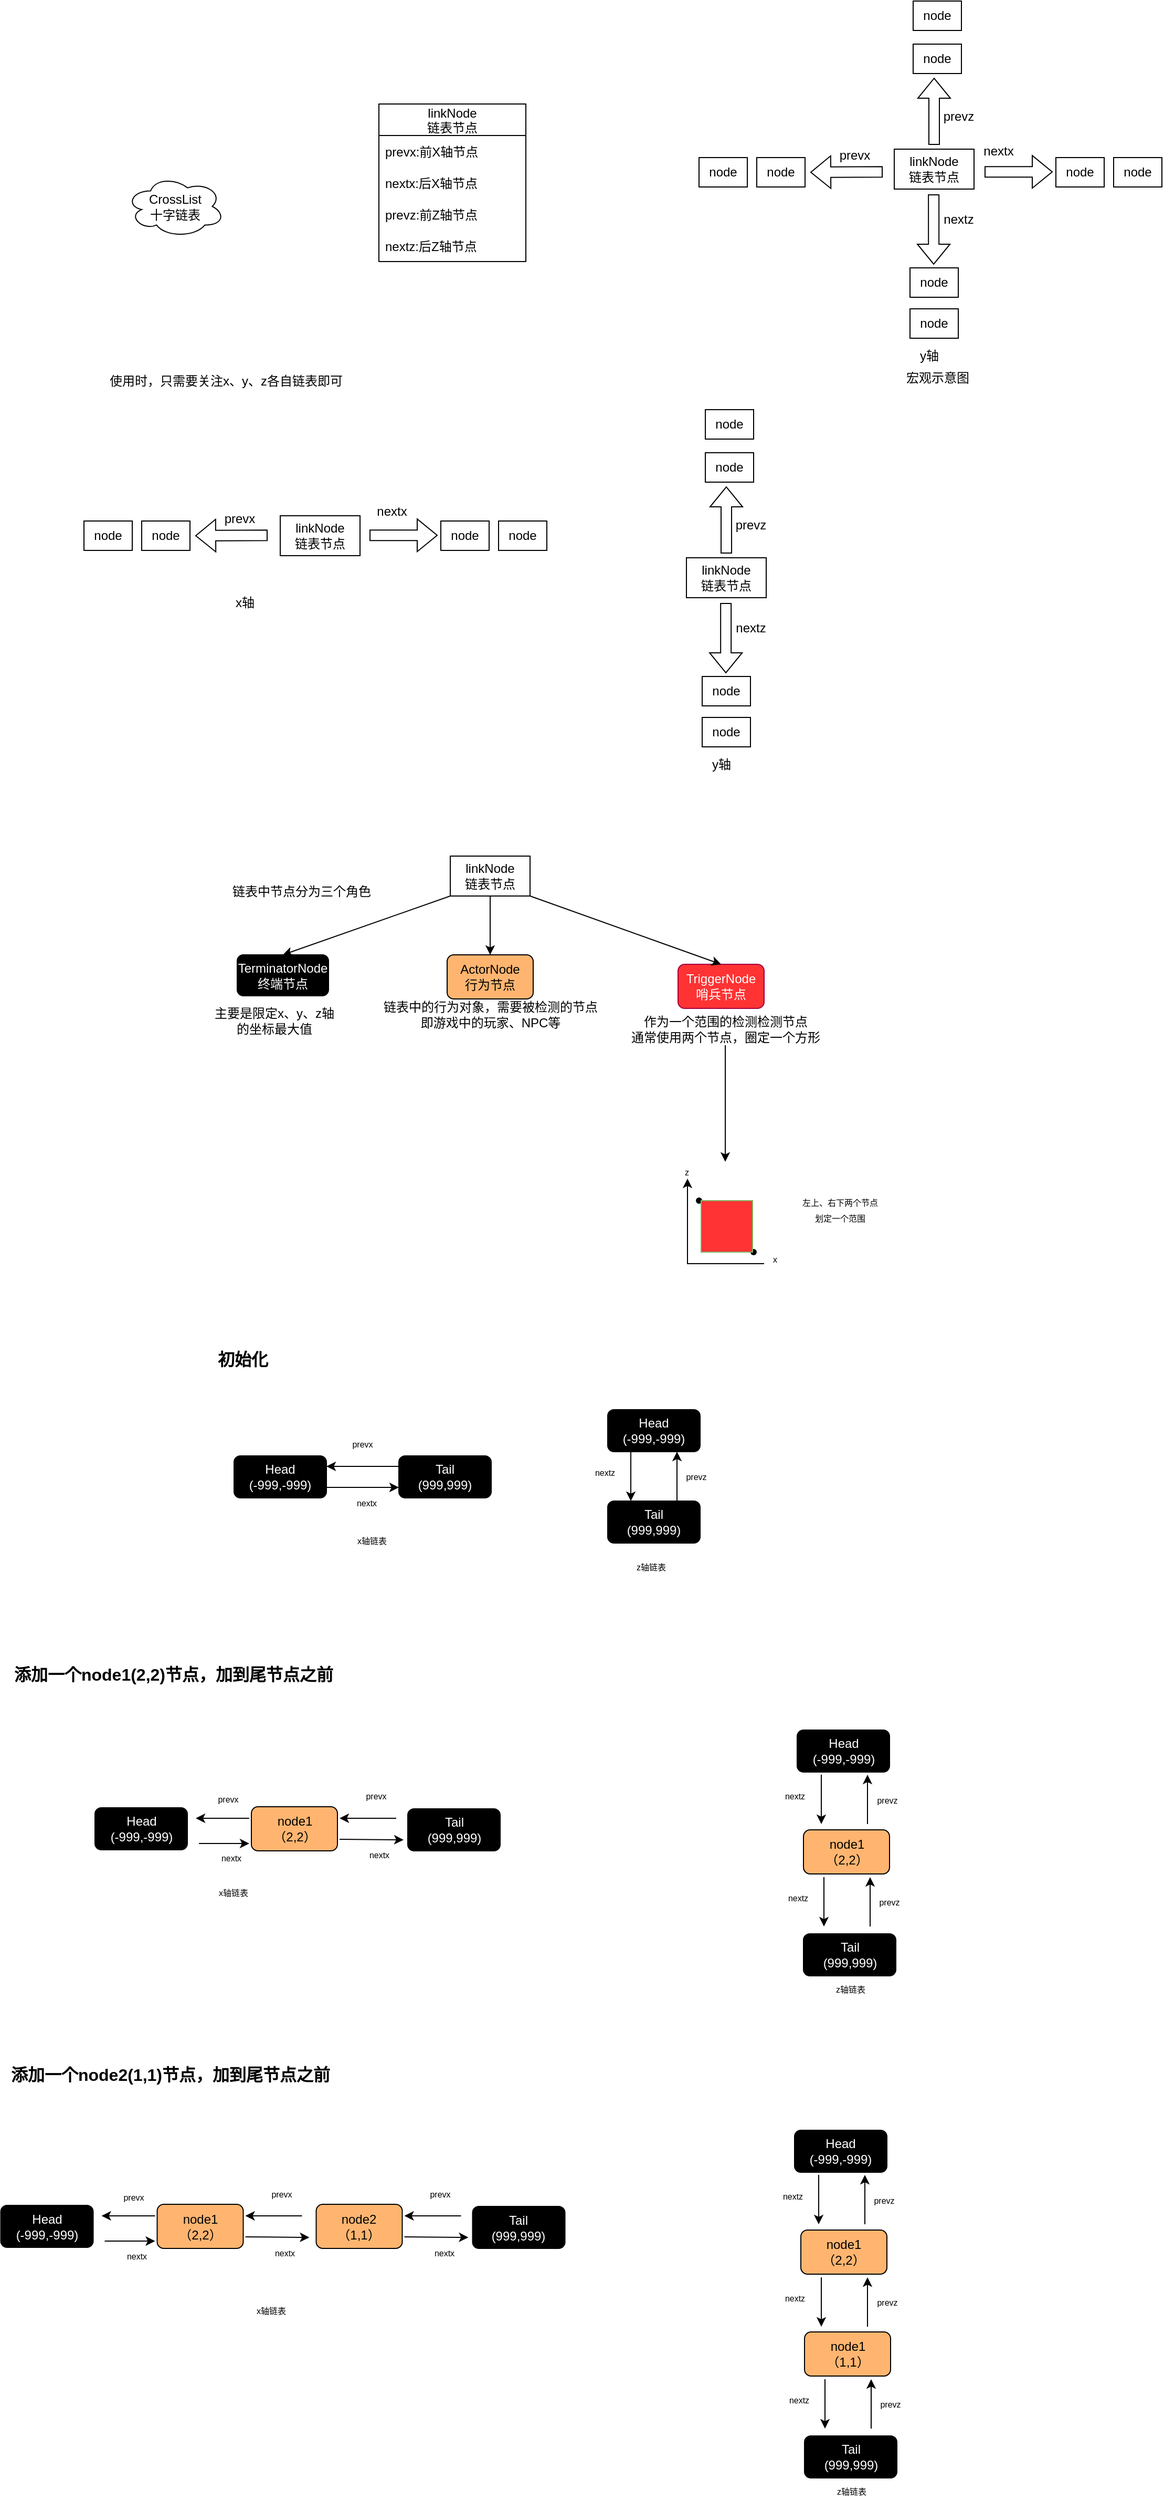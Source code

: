 <mxfile version="15.5.9" type="github">
  <diagram id="7__NHR40UmP4EpxoBmli" name="Page-1">
    <mxGraphModel dx="1950" dy="1244" grid="0" gridSize="10" guides="1" tooltips="1" connect="1" arrows="1" fold="1" page="0" pageScale="1" pageWidth="827" pageHeight="1169" math="0" shadow="0">
      <root>
        <mxCell id="0" />
        <mxCell id="1" parent="0" />
        <mxCell id="J2Jdq49523zMRXXccdFL-5" value="&lt;span&gt;CrossList&lt;/span&gt;&lt;br&gt;&lt;span&gt;十字链表&lt;/span&gt;" style="ellipse;shape=cloud;whiteSpace=wrap;html=1;" vertex="1" parent="1">
          <mxGeometry x="-86" y="-48" width="94" height="59" as="geometry" />
        </mxCell>
        <mxCell id="J2Jdq49523zMRXXccdFL-6" value="&lt;font color=&quot;#ffffff&quot;&gt;TerminatorNode&lt;br&gt;终端节点&lt;/font&gt;" style="rounded=1;whiteSpace=wrap;html=1;strokeColor=#000000;fillColor=#000000;" vertex="1" parent="1">
          <mxGeometry x="20" y="694" width="87" height="39" as="geometry" />
        </mxCell>
        <mxCell id="J2Jdq49523zMRXXccdFL-7" value="&lt;span&gt;linkNode&lt;/span&gt;&lt;br&gt;&lt;span&gt;链表节点&lt;/span&gt;" style="rounded=0;whiteSpace=wrap;html=1;" vertex="1" parent="1">
          <mxGeometry x="223" y="600" width="76" height="38" as="geometry" />
        </mxCell>
        <mxCell id="J2Jdq49523zMRXXccdFL-8" value="" style="endArrow=classic;html=1;rounded=0;exitX=0;exitY=1;exitDx=0;exitDy=0;entryX=0.5;entryY=0;entryDx=0;entryDy=0;" edge="1" parent="1" source="J2Jdq49523zMRXXccdFL-7" target="J2Jdq49523zMRXXccdFL-6">
          <mxGeometry width="50" height="50" relative="1" as="geometry">
            <mxPoint x="325" y="825" as="sourcePoint" />
            <mxPoint x="375" y="775" as="targetPoint" />
          </mxGeometry>
        </mxCell>
        <mxCell id="J2Jdq49523zMRXXccdFL-10" value="ActorNode&lt;br&gt;行为节点" style="rounded=1;whiteSpace=wrap;html=1;fillColor=#FFB570;" vertex="1" parent="1">
          <mxGeometry x="220" y="694" width="82" height="42" as="geometry" />
        </mxCell>
        <mxCell id="J2Jdq49523zMRXXccdFL-11" value="" style="endArrow=classic;html=1;rounded=0;exitX=0.5;exitY=1;exitDx=0;exitDy=0;entryX=0.5;entryY=0;entryDx=0;entryDy=0;" edge="1" parent="1" target="J2Jdq49523zMRXXccdFL-10" source="J2Jdq49523zMRXXccdFL-7">
          <mxGeometry width="50" height="50" relative="1" as="geometry">
            <mxPoint x="259" y="638" as="sourcePoint" />
            <mxPoint x="489" y="775" as="targetPoint" />
          </mxGeometry>
        </mxCell>
        <mxCell id="J2Jdq49523zMRXXccdFL-12" value="TriggerNode&lt;br&gt;哨兵节点" style="rounded=1;whiteSpace=wrap;html=1;fillColor=#FF3333;fontColor=#ffffff;strokeColor=#A50040;" vertex="1" parent="1">
          <mxGeometry x="440" y="703" width="82" height="42" as="geometry" />
        </mxCell>
        <mxCell id="J2Jdq49523zMRXXccdFL-13" value="" style="endArrow=classic;html=1;rounded=0;exitX=1;exitY=1;exitDx=0;exitDy=0;entryX=0.5;entryY=0;entryDx=0;entryDy=0;" edge="1" parent="1" target="J2Jdq49523zMRXXccdFL-12" source="J2Jdq49523zMRXXccdFL-7">
          <mxGeometry width="50" height="50" relative="1" as="geometry">
            <mxPoint x="463" y="638" as="sourcePoint" />
            <mxPoint x="615" y="775" as="targetPoint" />
          </mxGeometry>
        </mxCell>
        <mxCell id="J2Jdq49523zMRXXccdFL-14" value="&lt;span&gt;linkNode&lt;/span&gt;&lt;br&gt;&lt;span&gt;链表节点&lt;/span&gt;" style="rounded=0;whiteSpace=wrap;html=1;" vertex="1" parent="1">
          <mxGeometry x="448" y="316" width="76" height="38" as="geometry" />
        </mxCell>
        <mxCell id="J2Jdq49523zMRXXccdFL-19" value="linkNode&#xa;链表节点" style="swimlane;fontStyle=0;childLayout=stackLayout;horizontal=1;startSize=30;horizontalStack=0;resizeParent=1;resizeParentMax=0;resizeLast=0;collapsible=1;marginBottom=0;" vertex="1" parent="1">
          <mxGeometry x="155" y="-116" width="140" height="150" as="geometry" />
        </mxCell>
        <mxCell id="J2Jdq49523zMRXXccdFL-20" value="prevx:前X轴节点" style="text;strokeColor=none;fillColor=none;align=left;verticalAlign=middle;spacingLeft=4;spacingRight=4;overflow=hidden;points=[[0,0.5],[1,0.5]];portConstraint=eastwest;rotatable=0;" vertex="1" parent="J2Jdq49523zMRXXccdFL-19">
          <mxGeometry y="30" width="140" height="30" as="geometry" />
        </mxCell>
        <mxCell id="J2Jdq49523zMRXXccdFL-21" value="nextx:后X轴节点" style="text;strokeColor=none;fillColor=none;align=left;verticalAlign=middle;spacingLeft=4;spacingRight=4;overflow=hidden;points=[[0,0.5],[1,0.5]];portConstraint=eastwest;rotatable=0;" vertex="1" parent="J2Jdq49523zMRXXccdFL-19">
          <mxGeometry y="60" width="140" height="30" as="geometry" />
        </mxCell>
        <mxCell id="J2Jdq49523zMRXXccdFL-34" value="prevz:前Z轴节点" style="text;strokeColor=none;fillColor=none;align=left;verticalAlign=middle;spacingLeft=4;spacingRight=4;overflow=hidden;points=[[0,0.5],[1,0.5]];portConstraint=eastwest;rotatable=0;" vertex="1" parent="J2Jdq49523zMRXXccdFL-19">
          <mxGeometry y="90" width="140" height="30" as="geometry" />
        </mxCell>
        <mxCell id="J2Jdq49523zMRXXccdFL-33" value="nextz:后Z轴节点" style="text;strokeColor=none;fillColor=none;align=left;verticalAlign=middle;spacingLeft=4;spacingRight=4;overflow=hidden;points=[[0,0.5],[1,0.5]];portConstraint=eastwest;rotatable=0;" vertex="1" parent="J2Jdq49523zMRXXccdFL-19">
          <mxGeometry y="120" width="140" height="30" as="geometry" />
        </mxCell>
        <mxCell id="J2Jdq49523zMRXXccdFL-36" value="" style="shape=flexArrow;endArrow=classic;html=1;rounded=0;" edge="1" parent="1">
          <mxGeometry width="50" height="50" relative="1" as="geometry">
            <mxPoint x="486" y="312" as="sourcePoint" />
            <mxPoint x="486" y="248" as="targetPoint" />
          </mxGeometry>
        </mxCell>
        <mxCell id="J2Jdq49523zMRXXccdFL-37" value="" style="shape=flexArrow;endArrow=classic;html=1;rounded=0;" edge="1" parent="1">
          <mxGeometry width="50" height="50" relative="1" as="geometry">
            <mxPoint x="485.58" y="359" as="sourcePoint" />
            <mxPoint x="485.58" y="426" as="targetPoint" />
          </mxGeometry>
        </mxCell>
        <mxCell id="J2Jdq49523zMRXXccdFL-38" value="" style="shape=flexArrow;endArrow=classic;html=1;rounded=0;" edge="1" parent="1">
          <mxGeometry width="50" height="50" relative="1" as="geometry">
            <mxPoint x="732" y="-51.42" as="sourcePoint" />
            <mxPoint x="797" y="-51.42" as="targetPoint" />
          </mxGeometry>
        </mxCell>
        <mxCell id="J2Jdq49523zMRXXccdFL-39" value="" style="shape=flexArrow;endArrow=classic;html=1;rounded=0;" edge="1" parent="1">
          <mxGeometry width="50" height="50" relative="1" as="geometry">
            <mxPoint x="635" y="-51.42" as="sourcePoint" />
            <mxPoint x="566" y="-51" as="targetPoint" />
          </mxGeometry>
        </mxCell>
        <mxCell id="J2Jdq49523zMRXXccdFL-40" value="prevx" style="text;html=1;align=center;verticalAlign=middle;resizable=0;points=[];autosize=1;strokeColor=none;fillColor=none;" vertex="1" parent="1">
          <mxGeometry x="588" y="-76" width="40" height="18" as="geometry" />
        </mxCell>
        <mxCell id="J2Jdq49523zMRXXccdFL-41" value="nextx" style="text;html=1;align=center;verticalAlign=middle;resizable=0;points=[];autosize=1;strokeColor=none;fillColor=none;" vertex="1" parent="1">
          <mxGeometry x="725" y="-80" width="39" height="18" as="geometry" />
        </mxCell>
        <mxCell id="J2Jdq49523zMRXXccdFL-42" value="prevz" style="text;html=1;align=center;verticalAlign=middle;resizable=0;points=[];autosize=1;strokeColor=none;fillColor=none;" vertex="1" parent="1">
          <mxGeometry x="489" y="276" width="40" height="18" as="geometry" />
        </mxCell>
        <mxCell id="J2Jdq49523zMRXXccdFL-43" value="nextz" style="text;html=1;align=center;verticalAlign=middle;resizable=0;points=[];autosize=1;strokeColor=none;fillColor=none;" vertex="1" parent="1">
          <mxGeometry x="489" y="374" width="39" height="18" as="geometry" />
        </mxCell>
        <mxCell id="J2Jdq49523zMRXXccdFL-44" value="node" style="rounded=0;whiteSpace=wrap;html=1;" vertex="1" parent="1">
          <mxGeometry x="855" y="-65" width="46" height="28" as="geometry" />
        </mxCell>
        <mxCell id="J2Jdq49523zMRXXccdFL-45" value="node" style="rounded=0;whiteSpace=wrap;html=1;" vertex="1" parent="1">
          <mxGeometry x="800" y="-65" width="46" height="28" as="geometry" />
        </mxCell>
        <mxCell id="J2Jdq49523zMRXXccdFL-46" value="node" style="rounded=0;whiteSpace=wrap;html=1;" vertex="1" parent="1">
          <mxGeometry x="515" y="-65" width="46" height="28" as="geometry" />
        </mxCell>
        <mxCell id="J2Jdq49523zMRXXccdFL-47" value="node" style="rounded=0;whiteSpace=wrap;html=1;" vertex="1" parent="1">
          <mxGeometry x="466" y="175" width="46" height="28" as="geometry" />
        </mxCell>
        <mxCell id="J2Jdq49523zMRXXccdFL-48" value="node" style="rounded=0;whiteSpace=wrap;html=1;" vertex="1" parent="1">
          <mxGeometry x="466" y="216" width="46" height="28" as="geometry" />
        </mxCell>
        <mxCell id="J2Jdq49523zMRXXccdFL-49" value="node" style="rounded=0;whiteSpace=wrap;html=1;" vertex="1" parent="1">
          <mxGeometry x="460" y="-65" width="46" height="28" as="geometry" />
        </mxCell>
        <mxCell id="J2Jdq49523zMRXXccdFL-50" value="node" style="rounded=0;whiteSpace=wrap;html=1;" vertex="1" parent="1">
          <mxGeometry x="463" y="429" width="46" height="28" as="geometry" />
        </mxCell>
        <mxCell id="J2Jdq49523zMRXXccdFL-51" value="node" style="rounded=0;whiteSpace=wrap;html=1;" vertex="1" parent="1">
          <mxGeometry x="463" y="468" width="46" height="28" as="geometry" />
        </mxCell>
        <mxCell id="J2Jdq49523zMRXXccdFL-52" value="链表中节点分为三个角色" style="text;html=1;align=center;verticalAlign=middle;resizable=0;points=[];autosize=1;strokeColor=none;fillColor=none;" vertex="1" parent="1">
          <mxGeometry x="10" y="625" width="142" height="18" as="geometry" />
        </mxCell>
        <mxCell id="J2Jdq49523zMRXXccdFL-53" value="主要是限定x、y、z轴&lt;br&gt;的坐标最大值" style="text;html=1;align=center;verticalAlign=middle;resizable=0;points=[];autosize=1;strokeColor=none;fillColor=none;" vertex="1" parent="1">
          <mxGeometry x="-7" y="741" width="124" height="31" as="geometry" />
        </mxCell>
        <mxCell id="J2Jdq49523zMRXXccdFL-54" value="链表中的行为对象，需要被检测的节点&lt;br&gt;即游戏中的玩家、NPC等" style="text;html=1;align=center;verticalAlign=middle;resizable=0;points=[];autosize=1;strokeColor=none;fillColor=none;" vertex="1" parent="1">
          <mxGeometry x="154" y="735" width="214" height="31" as="geometry" />
        </mxCell>
        <mxCell id="J2Jdq49523zMRXXccdFL-55" value="作为一个范围的检测检测节点&lt;br&gt;通常使用两个节点，圈定一个方形" style="text;html=1;align=center;verticalAlign=middle;resizable=0;points=[];autosize=1;strokeColor=none;fillColor=none;" vertex="1" parent="1">
          <mxGeometry x="390" y="749" width="190" height="31" as="geometry" />
        </mxCell>
        <mxCell id="J2Jdq49523zMRXXccdFL-56" value="宏观示意图" style="text;html=1;align=center;verticalAlign=middle;resizable=0;points=[];autosize=1;strokeColor=none;fillColor=none;" vertex="1" parent="1">
          <mxGeometry x="652" y="136" width="70" height="18" as="geometry" />
        </mxCell>
        <mxCell id="J2Jdq49523zMRXXccdFL-57" value="&lt;span&gt;linkNode&lt;/span&gt;&lt;br&gt;&lt;span&gt;链表节点&lt;/span&gt;" style="rounded=0;whiteSpace=wrap;html=1;" vertex="1" parent="1">
          <mxGeometry x="61" y="276" width="76" height="38" as="geometry" />
        </mxCell>
        <mxCell id="J2Jdq49523zMRXXccdFL-58" value="" style="shape=flexArrow;endArrow=classic;html=1;rounded=0;" edge="1" parent="1">
          <mxGeometry width="50" height="50" relative="1" as="geometry">
            <mxPoint x="146" y="294.58" as="sourcePoint" />
            <mxPoint x="211" y="294.58" as="targetPoint" />
          </mxGeometry>
        </mxCell>
        <mxCell id="J2Jdq49523zMRXXccdFL-59" value="" style="shape=flexArrow;endArrow=classic;html=1;rounded=0;" edge="1" parent="1">
          <mxGeometry width="50" height="50" relative="1" as="geometry">
            <mxPoint x="49" y="294.58" as="sourcePoint" />
            <mxPoint x="-20" y="295" as="targetPoint" />
          </mxGeometry>
        </mxCell>
        <mxCell id="J2Jdq49523zMRXXccdFL-60" value="prevx" style="text;html=1;align=center;verticalAlign=middle;resizable=0;points=[];autosize=1;strokeColor=none;fillColor=none;" vertex="1" parent="1">
          <mxGeometry x="2" y="270" width="40" height="18" as="geometry" />
        </mxCell>
        <mxCell id="J2Jdq49523zMRXXccdFL-61" value="nextx" style="text;html=1;align=center;verticalAlign=middle;resizable=0;points=[];autosize=1;strokeColor=none;fillColor=none;" vertex="1" parent="1">
          <mxGeometry x="147" y="263" width="39" height="18" as="geometry" />
        </mxCell>
        <mxCell id="J2Jdq49523zMRXXccdFL-62" value="node" style="rounded=0;whiteSpace=wrap;html=1;" vertex="1" parent="1">
          <mxGeometry x="269" y="281" width="46" height="28" as="geometry" />
        </mxCell>
        <mxCell id="J2Jdq49523zMRXXccdFL-63" value="node" style="rounded=0;whiteSpace=wrap;html=1;" vertex="1" parent="1">
          <mxGeometry x="214" y="281" width="46" height="28" as="geometry" />
        </mxCell>
        <mxCell id="J2Jdq49523zMRXXccdFL-64" value="node" style="rounded=0;whiteSpace=wrap;html=1;" vertex="1" parent="1">
          <mxGeometry x="-71" y="281" width="46" height="28" as="geometry" />
        </mxCell>
        <mxCell id="J2Jdq49523zMRXXccdFL-65" value="node" style="rounded=0;whiteSpace=wrap;html=1;" vertex="1" parent="1">
          <mxGeometry x="-126" y="281" width="46" height="28" as="geometry" />
        </mxCell>
        <mxCell id="J2Jdq49523zMRXXccdFL-66" value="使用时，只需要关注x、y、z各自链表即可" style="text;html=1;align=center;verticalAlign=middle;resizable=0;points=[];autosize=1;strokeColor=none;fillColor=none;" vertex="1" parent="1">
          <mxGeometry x="-107" y="139" width="232" height="18" as="geometry" />
        </mxCell>
        <mxCell id="J2Jdq49523zMRXXccdFL-67" value="x轴" style="text;html=1;align=center;verticalAlign=middle;resizable=0;points=[];autosize=1;strokeColor=none;fillColor=none;" vertex="1" parent="1">
          <mxGeometry x="13" y="350" width="28" height="18" as="geometry" />
        </mxCell>
        <mxCell id="J2Jdq49523zMRXXccdFL-68" value="y轴" style="text;html=1;align=center;verticalAlign=middle;resizable=0;points=[];autosize=1;strokeColor=none;fillColor=none;" vertex="1" parent="1">
          <mxGeometry x="467" y="504" width="28" height="18" as="geometry" />
        </mxCell>
        <mxCell id="J2Jdq49523zMRXXccdFL-69" value="" style="shape=waypoint;sketch=0;size=6;pointerEvents=1;points=[];fillColor=none;resizable=0;rotatable=0;perimeter=centerPerimeter;snapToPoint=1;" vertex="1" parent="1">
          <mxGeometry x="492" y="957" width="40" height="40" as="geometry" />
        </mxCell>
        <mxCell id="J2Jdq49523zMRXXccdFL-70" value="" style="shape=waypoint;sketch=0;size=6;pointerEvents=1;points=[];fillColor=none;resizable=0;rotatable=0;perimeter=centerPerimeter;snapToPoint=1;" vertex="1" parent="1">
          <mxGeometry x="440" y="908" width="40" height="40" as="geometry" />
        </mxCell>
        <mxCell id="J2Jdq49523zMRXXccdFL-71" value="" style="whiteSpace=wrap;html=1;aspect=fixed;fillColor=#FF3333;strokeColor=#82b366;" vertex="1" parent="1">
          <mxGeometry x="462" y="928" width="49" height="49" as="geometry" />
        </mxCell>
        <mxCell id="J2Jdq49523zMRXXccdFL-72" value="" style="endArrow=classic;html=1;rounded=0;" edge="1" parent="1" source="J2Jdq49523zMRXXccdFL-55">
          <mxGeometry width="50" height="50" relative="1" as="geometry">
            <mxPoint x="436" y="776" as="sourcePoint" />
            <mxPoint x="485" y="891" as="targetPoint" />
          </mxGeometry>
        </mxCell>
        <mxCell id="J2Jdq49523zMRXXccdFL-73" value="&lt;font style=&quot;font-size: 8px&quot;&gt;左上、右下两个节点&lt;br style=&quot;font-size: 8px&quot;&gt;划定一个范围&lt;/font&gt;" style="text;html=1;align=center;verticalAlign=middle;resizable=0;points=[];autosize=1;strokeColor=none;fillColor=none;" vertex="1" parent="1">
          <mxGeometry x="535" y="920" width="118" height="31" as="geometry" />
        </mxCell>
        <mxCell id="J2Jdq49523zMRXXccdFL-74" value="" style="edgeStyle=segmentEdgeStyle;endArrow=classic;html=1;rounded=0;fontSize=8;" edge="1" parent="1">
          <mxGeometry width="50" height="50" relative="1" as="geometry">
            <mxPoint x="522" y="988" as="sourcePoint" />
            <mxPoint x="449" y="907" as="targetPoint" />
          </mxGeometry>
        </mxCell>
        <mxCell id="J2Jdq49523zMRXXccdFL-75" value="x" style="text;html=1;align=center;verticalAlign=middle;resizable=0;points=[];autosize=1;strokeColor=none;fillColor=none;fontSize=8;" vertex="1" parent="1">
          <mxGeometry x="524" y="977" width="16" height="14" as="geometry" />
        </mxCell>
        <mxCell id="J2Jdq49523zMRXXccdFL-76" value="z" style="text;html=1;align=center;verticalAlign=middle;resizable=0;points=[];autosize=1;strokeColor=none;fillColor=none;fontSize=8;" vertex="1" parent="1">
          <mxGeometry x="440" y="894" width="16" height="14" as="geometry" />
        </mxCell>
        <mxCell id="J2Jdq49523zMRXXccdFL-78" value="&lt;font style=&quot;font-size: 16px&quot;&gt;&lt;b&gt;初始化&lt;/b&gt;&lt;/font&gt;" style="text;html=1;align=center;verticalAlign=middle;resizable=0;points=[];autosize=1;strokeColor=none;fillColor=none;fontSize=8;" vertex="1" parent="1">
          <mxGeometry x="-4" y="1071" width="58" height="15" as="geometry" />
        </mxCell>
        <mxCell id="J2Jdq49523zMRXXccdFL-80" value="&lt;span style=&quot;color: rgb(255 , 255 , 255)&quot;&gt;Head&lt;/span&gt;&lt;br style=&quot;color: rgb(255 , 255 , 255)&quot;&gt;&lt;span style=&quot;color: rgb(255 , 255 , 255)&quot;&gt;(-999,-999)&lt;/span&gt;" style="rounded=1;whiteSpace=wrap;html=1;strokeColor=#000000;fillColor=#000000;" vertex="1" parent="1">
          <mxGeometry x="373" y="1127" width="88" height="40" as="geometry" />
        </mxCell>
        <mxCell id="J2Jdq49523zMRXXccdFL-81" value="&lt;span style=&quot;color: rgb(255 , 255 , 255)&quot;&gt;Tail&lt;/span&gt;&lt;br style=&quot;color: rgb(255 , 255 , 255)&quot;&gt;&lt;span style=&quot;color: rgb(255 , 255 , 255)&quot;&gt;(999,999)&lt;/span&gt;" style="rounded=1;whiteSpace=wrap;html=1;strokeColor=#000000;fillColor=#000000;" vertex="1" parent="1">
          <mxGeometry x="373" y="1214" width="88" height="40" as="geometry" />
        </mxCell>
        <mxCell id="J2Jdq49523zMRXXccdFL-82" value="" style="endArrow=classic;html=1;rounded=0;fontSize=8;fontColor=#FFFFFF;exitX=0.25;exitY=1;exitDx=0;exitDy=0;entryX=0.25;entryY=0;entryDx=0;entryDy=0;" edge="1" parent="1" source="J2Jdq49523zMRXXccdFL-80" target="J2Jdq49523zMRXXccdFL-81">
          <mxGeometry width="50" height="50" relative="1" as="geometry">
            <mxPoint x="812" y="1116" as="sourcePoint" />
            <mxPoint x="862" y="1066" as="targetPoint" />
          </mxGeometry>
        </mxCell>
        <mxCell id="J2Jdq49523zMRXXccdFL-83" value="&lt;font color=&quot;#000000&quot;&gt;nextz&lt;/font&gt;" style="text;html=1;align=center;verticalAlign=middle;resizable=0;points=[];autosize=1;strokeColor=none;fillColor=none;fontSize=8;fontColor=#FFFFFF;" vertex="1" parent="1">
          <mxGeometry x="350" y="1180" width="39" height="14" as="geometry" />
        </mxCell>
        <mxCell id="J2Jdq49523zMRXXccdFL-84" value="" style="endArrow=classic;html=1;rounded=0;fontSize=8;fontColor=#000000;exitX=0.75;exitY=0;exitDx=0;exitDy=0;entryX=0.75;entryY=1;entryDx=0;entryDy=0;" edge="1" parent="1" source="J2Jdq49523zMRXXccdFL-81" target="J2Jdq49523zMRXXccdFL-80">
          <mxGeometry width="50" height="50" relative="1" as="geometry">
            <mxPoint x="812" y="1116" as="sourcePoint" />
            <mxPoint x="862" y="1066" as="targetPoint" />
          </mxGeometry>
        </mxCell>
        <mxCell id="J2Jdq49523zMRXXccdFL-85" value="prevz" style="text;html=1;align=center;verticalAlign=middle;resizable=0;points=[];autosize=1;strokeColor=none;fillColor=none;fontSize=8;fontColor=#000000;" vertex="1" parent="1">
          <mxGeometry x="437" y="1184" width="40" height="14" as="geometry" />
        </mxCell>
        <mxCell id="J2Jdq49523zMRXXccdFL-86" value="z轴链表" style="text;html=1;align=center;verticalAlign=middle;resizable=0;points=[];autosize=1;strokeColor=none;fillColor=none;fontSize=8;fontColor=#000000;" vertex="1" parent="1">
          <mxGeometry x="388" y="1270" width="52" height="14" as="geometry" />
        </mxCell>
        <mxCell id="J2Jdq49523zMRXXccdFL-87" value="&lt;font color=&quot;#ffffff&quot;&gt;Head&lt;br&gt;(-999,-999)&lt;br&gt;&lt;/font&gt;" style="rounded=1;whiteSpace=wrap;html=1;strokeColor=#000000;fillColor=#000000;" vertex="1" parent="1">
          <mxGeometry x="17" y="1171" width="88" height="40" as="geometry" />
        </mxCell>
        <mxCell id="J2Jdq49523zMRXXccdFL-88" value="&lt;font color=&quot;#ffffff&quot;&gt;Tail&lt;br&gt;(999,999)&lt;br&gt;&lt;/font&gt;" style="rounded=1;whiteSpace=wrap;html=1;strokeColor=#000000;fillColor=#000000;" vertex="1" parent="1">
          <mxGeometry x="174" y="1171" width="88" height="40" as="geometry" />
        </mxCell>
        <mxCell id="J2Jdq49523zMRXXccdFL-90" value="&lt;font color=&quot;#000000&quot;&gt;nextx&lt;/font&gt;" style="text;html=1;align=center;verticalAlign=middle;resizable=0;points=[];autosize=1;strokeColor=none;fillColor=none;fontSize=8;fontColor=#FFFFFF;" vertex="1" parent="1">
          <mxGeometry x="123" y="1209" width="39" height="14" as="geometry" />
        </mxCell>
        <mxCell id="J2Jdq49523zMRXXccdFL-92" value="prevx" style="text;html=1;align=center;verticalAlign=middle;resizable=0;points=[];autosize=1;strokeColor=none;fillColor=none;fontSize=8;fontColor=#000000;" vertex="1" parent="1">
          <mxGeometry x="119" y="1153" width="40" height="14" as="geometry" />
        </mxCell>
        <mxCell id="J2Jdq49523zMRXXccdFL-93" value="x轴链表" style="text;html=1;align=center;verticalAlign=middle;resizable=0;points=[];autosize=1;strokeColor=none;fillColor=none;fontSize=8;fontColor=#000000;" vertex="1" parent="1">
          <mxGeometry x="122" y="1245" width="52" height="14" as="geometry" />
        </mxCell>
        <mxCell id="J2Jdq49523zMRXXccdFL-95" value="" style="endArrow=classic;html=1;rounded=0;fontSize=8;fontColor=#000000;exitX=0;exitY=0.25;exitDx=0;exitDy=0;entryX=1;entryY=0.25;entryDx=0;entryDy=0;" edge="1" parent="1" source="J2Jdq49523zMRXXccdFL-88" target="J2Jdq49523zMRXXccdFL-87">
          <mxGeometry width="50" height="50" relative="1" as="geometry">
            <mxPoint x="292" y="1116" as="sourcePoint" />
            <mxPoint x="342" y="1066" as="targetPoint" />
          </mxGeometry>
        </mxCell>
        <mxCell id="J2Jdq49523zMRXXccdFL-96" value="" style="endArrow=classic;html=1;rounded=0;fontSize=8;fontColor=#000000;exitX=1;exitY=0.75;exitDx=0;exitDy=0;entryX=0;entryY=0.75;entryDx=0;entryDy=0;" edge="1" parent="1" source="J2Jdq49523zMRXXccdFL-87" target="J2Jdq49523zMRXXccdFL-88">
          <mxGeometry width="50" height="50" relative="1" as="geometry">
            <mxPoint x="184" y="1191" as="sourcePoint" />
            <mxPoint x="115" y="1191" as="targetPoint" />
          </mxGeometry>
        </mxCell>
        <mxCell id="J2Jdq49523zMRXXccdFL-97" value="&lt;span style=&quot;font-size: 16px&quot;&gt;&lt;b&gt;添加一个node1(2,2)节点，加到尾节点之前&lt;/b&gt;&lt;/span&gt;" style="text;html=1;align=center;verticalAlign=middle;resizable=0;points=[];autosize=1;strokeColor=none;fillColor=none;fontSize=8;" vertex="1" parent="1">
          <mxGeometry x="-198.5" y="1371" width="314" height="15" as="geometry" />
        </mxCell>
        <mxCell id="J2Jdq49523zMRXXccdFL-98" value="&lt;span style=&quot;color: rgb(255 , 255 , 255)&quot;&gt;Head&lt;/span&gt;&lt;br style=&quot;color: rgb(255 , 255 , 255)&quot;&gt;&lt;span style=&quot;color: rgb(255 , 255 , 255)&quot;&gt;(-999,-999)&lt;/span&gt;" style="rounded=1;whiteSpace=wrap;html=1;strokeColor=#000000;fillColor=#000000;" vertex="1" parent="1">
          <mxGeometry x="553.5" y="1432" width="88" height="40" as="geometry" />
        </mxCell>
        <mxCell id="J2Jdq49523zMRXXccdFL-99" value="&lt;span style=&quot;color: rgb(255 , 255 , 255)&quot;&gt;Tail&lt;/span&gt;&lt;br style=&quot;color: rgb(255 , 255 , 255)&quot;&gt;&lt;span style=&quot;color: rgb(255 , 255 , 255)&quot;&gt;(999,999)&lt;/span&gt;" style="rounded=1;whiteSpace=wrap;html=1;strokeColor=#000000;fillColor=#000000;" vertex="1" parent="1">
          <mxGeometry x="559.5" y="1626" width="88" height="40" as="geometry" />
        </mxCell>
        <mxCell id="J2Jdq49523zMRXXccdFL-104" value="z轴链表" style="text;html=1;align=center;verticalAlign=middle;resizable=0;points=[];autosize=1;strokeColor=none;fillColor=none;fontSize=8;fontColor=#000000;" vertex="1" parent="1">
          <mxGeometry x="577.5" y="1672" width="52" height="14" as="geometry" />
        </mxCell>
        <mxCell id="J2Jdq49523zMRXXccdFL-105" value="&lt;font color=&quot;#ffffff&quot;&gt;Head&lt;br&gt;(-999,-999)&lt;/font&gt;" style="rounded=1;whiteSpace=wrap;html=1;strokeColor=#000000;fillColor=#000000;" vertex="1" parent="1">
          <mxGeometry x="-115.5" y="1506" width="88" height="40" as="geometry" />
        </mxCell>
        <mxCell id="J2Jdq49523zMRXXccdFL-106" value="&lt;font color=&quot;#ffffff&quot;&gt;Tail&lt;br&gt;(999,999)&lt;/font&gt;" style="rounded=1;whiteSpace=wrap;html=1;strokeColor=#000000;fillColor=#000000;" vertex="1" parent="1">
          <mxGeometry x="182.5" y="1507" width="88" height="40" as="geometry" />
        </mxCell>
        <mxCell id="J2Jdq49523zMRXXccdFL-109" value="x轴链表" style="text;html=1;align=center;verticalAlign=middle;resizable=0;points=[];autosize=1;strokeColor=none;fillColor=none;fontSize=8;fontColor=#000000;" vertex="1" parent="1">
          <mxGeometry x="-10.5" y="1580" width="52" height="14" as="geometry" />
        </mxCell>
        <mxCell id="J2Jdq49523zMRXXccdFL-112" value="node1&lt;br&gt;（2,2）" style="rounded=1;whiteSpace=wrap;html=1;fillColor=#FFB570;" vertex="1" parent="1">
          <mxGeometry x="33.5" y="1505" width="82" height="42" as="geometry" />
        </mxCell>
        <mxCell id="J2Jdq49523zMRXXccdFL-115" value="&lt;font color=&quot;#000000&quot;&gt;nextx&lt;/font&gt;" style="text;html=1;align=center;verticalAlign=middle;resizable=0;points=[];autosize=1;strokeColor=none;fillColor=none;fontSize=8;fontColor=#FFFFFF;" vertex="1" parent="1">
          <mxGeometry x="135.5" y="1544" width="39" height="14" as="geometry" />
        </mxCell>
        <mxCell id="J2Jdq49523zMRXXccdFL-116" value="prevx" style="text;html=1;align=center;verticalAlign=middle;resizable=0;points=[];autosize=1;strokeColor=none;fillColor=none;fontSize=8;fontColor=#000000;" vertex="1" parent="1">
          <mxGeometry x="131.5" y="1488" width="40" height="14" as="geometry" />
        </mxCell>
        <mxCell id="J2Jdq49523zMRXXccdFL-117" value="" style="endArrow=classic;html=1;rounded=0;fontSize=8;fontColor=#000000;entryX=1;entryY=0.25;entryDx=0;entryDy=0;" edge="1" parent="1">
          <mxGeometry width="50" height="50" relative="1" as="geometry">
            <mxPoint x="171.5" y="1516" as="sourcePoint" />
            <mxPoint x="117.5" y="1516" as="targetPoint" />
          </mxGeometry>
        </mxCell>
        <mxCell id="J2Jdq49523zMRXXccdFL-118" value="" style="endArrow=classic;html=1;rounded=0;fontSize=8;fontColor=#000000;exitX=1;exitY=0.75;exitDx=0;exitDy=0;entryX=0;entryY=0.75;entryDx=0;entryDy=0;" edge="1" parent="1">
          <mxGeometry width="50" height="50" relative="1" as="geometry">
            <mxPoint x="117.5" y="1536" as="sourcePoint" />
            <mxPoint x="178.5" y="1536.5" as="targetPoint" />
          </mxGeometry>
        </mxCell>
        <mxCell id="J2Jdq49523zMRXXccdFL-119" value="&lt;font color=&quot;#000000&quot;&gt;nextx&lt;/font&gt;" style="text;html=1;align=center;verticalAlign=middle;resizable=0;points=[];autosize=1;strokeColor=none;fillColor=none;fontSize=8;fontColor=#FFFFFF;" vertex="1" parent="1">
          <mxGeometry x="-5.5" y="1547" width="39" height="14" as="geometry" />
        </mxCell>
        <mxCell id="J2Jdq49523zMRXXccdFL-120" value="prevx" style="text;html=1;align=center;verticalAlign=middle;resizable=0;points=[];autosize=1;strokeColor=none;fillColor=none;fontSize=8;fontColor=#000000;" vertex="1" parent="1">
          <mxGeometry x="-9.5" y="1491" width="40" height="14" as="geometry" />
        </mxCell>
        <mxCell id="J2Jdq49523zMRXXccdFL-121" value="" style="endArrow=classic;html=1;rounded=0;fontSize=8;fontColor=#000000;entryX=1;entryY=0.25;entryDx=0;entryDy=0;" edge="1" parent="1">
          <mxGeometry width="50" height="50" relative="1" as="geometry">
            <mxPoint x="31.5" y="1516" as="sourcePoint" />
            <mxPoint x="-19.5" y="1516" as="targetPoint" />
          </mxGeometry>
        </mxCell>
        <mxCell id="J2Jdq49523zMRXXccdFL-122" value="" style="endArrow=classic;html=1;rounded=0;fontSize=8;fontColor=#000000;" edge="1" parent="1">
          <mxGeometry width="50" height="50" relative="1" as="geometry">
            <mxPoint x="-16.5" y="1540" as="sourcePoint" />
            <mxPoint x="31.5" y="1540" as="targetPoint" />
          </mxGeometry>
        </mxCell>
        <mxCell id="J2Jdq49523zMRXXccdFL-123" value="node1&lt;br&gt;（2,2）" style="rounded=1;whiteSpace=wrap;html=1;fillColor=#FFB570;" vertex="1" parent="1">
          <mxGeometry x="559.5" y="1527" width="82" height="42" as="geometry" />
        </mxCell>
        <mxCell id="J2Jdq49523zMRXXccdFL-124" value="" style="endArrow=classic;html=1;rounded=0;fontSize=8;fontColor=#FFFFFF;exitX=0.25;exitY=1;exitDx=0;exitDy=0;entryX=0.25;entryY=0;entryDx=0;entryDy=0;" edge="1" parent="1">
          <mxGeometry width="50" height="50" relative="1" as="geometry">
            <mxPoint x="576.5" y="1474.5" as="sourcePoint" />
            <mxPoint x="576.5" y="1521.5" as="targetPoint" />
          </mxGeometry>
        </mxCell>
        <mxCell id="J2Jdq49523zMRXXccdFL-125" value="&lt;font color=&quot;#000000&quot;&gt;nextz&lt;/font&gt;" style="text;html=1;align=center;verticalAlign=middle;resizable=0;points=[];autosize=1;strokeColor=none;fillColor=none;fontSize=8;fontColor=#FFFFFF;" vertex="1" parent="1">
          <mxGeometry x="531.5" y="1487.5" width="39" height="14" as="geometry" />
        </mxCell>
        <mxCell id="J2Jdq49523zMRXXccdFL-126" value="" style="endArrow=classic;html=1;rounded=0;fontSize=8;fontColor=#000000;exitX=0.75;exitY=0;exitDx=0;exitDy=0;entryX=0.75;entryY=1;entryDx=0;entryDy=0;" edge="1" parent="1">
          <mxGeometry width="50" height="50" relative="1" as="geometry">
            <mxPoint x="620.5" y="1521.5" as="sourcePoint" />
            <mxPoint x="620.5" y="1474.5" as="targetPoint" />
          </mxGeometry>
        </mxCell>
        <mxCell id="J2Jdq49523zMRXXccdFL-127" value="prevz" style="text;html=1;align=center;verticalAlign=middle;resizable=0;points=[];autosize=1;strokeColor=none;fillColor=none;fontSize=8;fontColor=#000000;" vertex="1" parent="1">
          <mxGeometry x="618.5" y="1491.5" width="40" height="14" as="geometry" />
        </mxCell>
        <mxCell id="J2Jdq49523zMRXXccdFL-128" value="" style="endArrow=classic;html=1;rounded=0;fontSize=8;fontColor=#FFFFFF;exitX=0.25;exitY=1;exitDx=0;exitDy=0;entryX=0.25;entryY=0;entryDx=0;entryDy=0;" edge="1" parent="1">
          <mxGeometry width="50" height="50" relative="1" as="geometry">
            <mxPoint x="579" y="1572" as="sourcePoint" />
            <mxPoint x="579" y="1619" as="targetPoint" />
          </mxGeometry>
        </mxCell>
        <mxCell id="J2Jdq49523zMRXXccdFL-129" value="&lt;font color=&quot;#000000&quot;&gt;nextz&lt;/font&gt;" style="text;html=1;align=center;verticalAlign=middle;resizable=0;points=[];autosize=1;strokeColor=none;fillColor=none;fontSize=8;fontColor=#FFFFFF;" vertex="1" parent="1">
          <mxGeometry x="534" y="1585" width="39" height="14" as="geometry" />
        </mxCell>
        <mxCell id="J2Jdq49523zMRXXccdFL-130" value="" style="endArrow=classic;html=1;rounded=0;fontSize=8;fontColor=#000000;exitX=0.75;exitY=0;exitDx=0;exitDy=0;entryX=0.75;entryY=1;entryDx=0;entryDy=0;" edge="1" parent="1">
          <mxGeometry width="50" height="50" relative="1" as="geometry">
            <mxPoint x="623" y="1619" as="sourcePoint" />
            <mxPoint x="623" y="1572" as="targetPoint" />
          </mxGeometry>
        </mxCell>
        <mxCell id="J2Jdq49523zMRXXccdFL-131" value="prevz" style="text;html=1;align=center;verticalAlign=middle;resizable=0;points=[];autosize=1;strokeColor=none;fillColor=none;fontSize=8;fontColor=#000000;" vertex="1" parent="1">
          <mxGeometry x="621" y="1589" width="40" height="14" as="geometry" />
        </mxCell>
        <mxCell id="J2Jdq49523zMRXXccdFL-132" value="&lt;span&gt;linkNode&lt;/span&gt;&lt;br&gt;&lt;span&gt;链表节点&lt;/span&gt;" style="rounded=0;whiteSpace=wrap;html=1;" vertex="1" parent="1">
          <mxGeometry x="646" y="-73" width="76" height="38" as="geometry" />
        </mxCell>
        <mxCell id="J2Jdq49523zMRXXccdFL-133" value="" style="shape=flexArrow;endArrow=classic;html=1;rounded=0;" edge="1" parent="1">
          <mxGeometry width="50" height="50" relative="1" as="geometry">
            <mxPoint x="684" y="-77" as="sourcePoint" />
            <mxPoint x="684" y="-141" as="targetPoint" />
          </mxGeometry>
        </mxCell>
        <mxCell id="J2Jdq49523zMRXXccdFL-134" value="" style="shape=flexArrow;endArrow=classic;html=1;rounded=0;" edge="1" parent="1">
          <mxGeometry width="50" height="50" relative="1" as="geometry">
            <mxPoint x="683.58" y="-30" as="sourcePoint" />
            <mxPoint x="683.58" y="37" as="targetPoint" />
          </mxGeometry>
        </mxCell>
        <mxCell id="J2Jdq49523zMRXXccdFL-135" value="prevz" style="text;html=1;align=center;verticalAlign=middle;resizable=0;points=[];autosize=1;strokeColor=none;fillColor=none;" vertex="1" parent="1">
          <mxGeometry x="687" y="-113" width="40" height="18" as="geometry" />
        </mxCell>
        <mxCell id="J2Jdq49523zMRXXccdFL-136" value="nextz" style="text;html=1;align=center;verticalAlign=middle;resizable=0;points=[];autosize=1;strokeColor=none;fillColor=none;" vertex="1" parent="1">
          <mxGeometry x="687" y="-15" width="39" height="18" as="geometry" />
        </mxCell>
        <mxCell id="J2Jdq49523zMRXXccdFL-137" value="node" style="rounded=0;whiteSpace=wrap;html=1;" vertex="1" parent="1">
          <mxGeometry x="664" y="-214" width="46" height="28" as="geometry" />
        </mxCell>
        <mxCell id="J2Jdq49523zMRXXccdFL-138" value="node" style="rounded=0;whiteSpace=wrap;html=1;" vertex="1" parent="1">
          <mxGeometry x="664" y="-173" width="46" height="28" as="geometry" />
        </mxCell>
        <mxCell id="J2Jdq49523zMRXXccdFL-139" value="node" style="rounded=0;whiteSpace=wrap;html=1;" vertex="1" parent="1">
          <mxGeometry x="661" y="40" width="46" height="28" as="geometry" />
        </mxCell>
        <mxCell id="J2Jdq49523zMRXXccdFL-140" value="node" style="rounded=0;whiteSpace=wrap;html=1;" vertex="1" parent="1">
          <mxGeometry x="661" y="79" width="46" height="28" as="geometry" />
        </mxCell>
        <mxCell id="J2Jdq49523zMRXXccdFL-141" value="y轴" style="text;html=1;align=center;verticalAlign=middle;resizable=0;points=[];autosize=1;strokeColor=none;fillColor=none;" vertex="1" parent="1">
          <mxGeometry x="665" y="115" width="28" height="18" as="geometry" />
        </mxCell>
        <mxCell id="J2Jdq49523zMRXXccdFL-142" value="&lt;span style=&quot;font-size: 16px&quot;&gt;&lt;b&gt;添加一个node2(1,1)节点，加到尾节点之前&lt;/b&gt;&lt;/span&gt;" style="text;html=1;align=center;verticalAlign=middle;resizable=0;points=[];autosize=1;strokeColor=none;fillColor=none;fontSize=8;" vertex="1" parent="1">
          <mxGeometry x="-201" y="1752" width="314" height="15" as="geometry" />
        </mxCell>
        <mxCell id="J2Jdq49523zMRXXccdFL-143" value="&lt;span style=&quot;color: rgb(255 , 255 , 255)&quot;&gt;Head&lt;/span&gt;&lt;br style=&quot;color: rgb(255 , 255 , 255)&quot;&gt;&lt;span style=&quot;color: rgb(255 , 255 , 255)&quot;&gt;(-999,-999)&lt;/span&gt;" style="rounded=1;whiteSpace=wrap;html=1;strokeColor=#000000;fillColor=#000000;" vertex="1" parent="1">
          <mxGeometry x="551" y="1813" width="88" height="40" as="geometry" />
        </mxCell>
        <mxCell id="J2Jdq49523zMRXXccdFL-146" value="&lt;font color=&quot;#ffffff&quot;&gt;Head&lt;br&gt;(-999,-999)&lt;/font&gt;" style="rounded=1;whiteSpace=wrap;html=1;strokeColor=#000000;fillColor=#000000;" vertex="1" parent="1">
          <mxGeometry x="-205.25" y="1884.5" width="88" height="40" as="geometry" />
        </mxCell>
        <mxCell id="J2Jdq49523zMRXXccdFL-148" value="x轴链表" style="text;html=1;align=center;verticalAlign=middle;resizable=0;points=[];autosize=1;strokeColor=none;fillColor=none;fontSize=8;fontColor=#000000;" vertex="1" parent="1">
          <mxGeometry x="25.75" y="1977.5" width="52" height="14" as="geometry" />
        </mxCell>
        <mxCell id="J2Jdq49523zMRXXccdFL-149" value="node1&lt;br&gt;（2,2）" style="rounded=1;whiteSpace=wrap;html=1;fillColor=#FFB570;" vertex="1" parent="1">
          <mxGeometry x="-56.25" y="1883.5" width="82" height="42" as="geometry" />
        </mxCell>
        <mxCell id="J2Jdq49523zMRXXccdFL-150" value="&lt;font color=&quot;#000000&quot;&gt;nextx&lt;/font&gt;" style="text;html=1;align=center;verticalAlign=middle;resizable=0;points=[];autosize=1;strokeColor=none;fillColor=none;fontSize=8;fontColor=#FFFFFF;" vertex="1" parent="1">
          <mxGeometry x="45.75" y="1922.5" width="39" height="14" as="geometry" />
        </mxCell>
        <mxCell id="J2Jdq49523zMRXXccdFL-151" value="prevx" style="text;html=1;align=center;verticalAlign=middle;resizable=0;points=[];autosize=1;strokeColor=none;fillColor=none;fontSize=8;fontColor=#000000;" vertex="1" parent="1">
          <mxGeometry x="41.75" y="1866.5" width="40" height="14" as="geometry" />
        </mxCell>
        <mxCell id="J2Jdq49523zMRXXccdFL-152" value="" style="endArrow=classic;html=1;rounded=0;fontSize=8;fontColor=#000000;entryX=1;entryY=0.25;entryDx=0;entryDy=0;" edge="1" parent="1">
          <mxGeometry width="50" height="50" relative="1" as="geometry">
            <mxPoint x="81.75" y="1894.5" as="sourcePoint" />
            <mxPoint x="27.75" y="1894.5" as="targetPoint" />
          </mxGeometry>
        </mxCell>
        <mxCell id="J2Jdq49523zMRXXccdFL-153" value="" style="endArrow=classic;html=1;rounded=0;fontSize=8;fontColor=#000000;exitX=1;exitY=0.75;exitDx=0;exitDy=0;entryX=0;entryY=0.75;entryDx=0;entryDy=0;" edge="1" parent="1">
          <mxGeometry width="50" height="50" relative="1" as="geometry">
            <mxPoint x="27.75" y="1914.5" as="sourcePoint" />
            <mxPoint x="88.75" y="1915" as="targetPoint" />
          </mxGeometry>
        </mxCell>
        <mxCell id="J2Jdq49523zMRXXccdFL-154" value="&lt;font color=&quot;#000000&quot;&gt;nextx&lt;/font&gt;" style="text;html=1;align=center;verticalAlign=middle;resizable=0;points=[];autosize=1;strokeColor=none;fillColor=none;fontSize=8;fontColor=#FFFFFF;" vertex="1" parent="1">
          <mxGeometry x="-95.25" y="1925.5" width="39" height="14" as="geometry" />
        </mxCell>
        <mxCell id="J2Jdq49523zMRXXccdFL-155" value="prevx" style="text;html=1;align=center;verticalAlign=middle;resizable=0;points=[];autosize=1;strokeColor=none;fillColor=none;fontSize=8;fontColor=#000000;" vertex="1" parent="1">
          <mxGeometry x="-99.25" y="1869.5" width="40" height="14" as="geometry" />
        </mxCell>
        <mxCell id="J2Jdq49523zMRXXccdFL-156" value="" style="endArrow=classic;html=1;rounded=0;fontSize=8;fontColor=#000000;entryX=1;entryY=0.25;entryDx=0;entryDy=0;" edge="1" parent="1">
          <mxGeometry width="50" height="50" relative="1" as="geometry">
            <mxPoint x="-58.25" y="1894.5" as="sourcePoint" />
            <mxPoint x="-109.25" y="1894.5" as="targetPoint" />
          </mxGeometry>
        </mxCell>
        <mxCell id="J2Jdq49523zMRXXccdFL-157" value="" style="endArrow=classic;html=1;rounded=0;fontSize=8;fontColor=#000000;" edge="1" parent="1">
          <mxGeometry width="50" height="50" relative="1" as="geometry">
            <mxPoint x="-106.25" y="1918.5" as="sourcePoint" />
            <mxPoint x="-58.25" y="1918.5" as="targetPoint" />
          </mxGeometry>
        </mxCell>
        <mxCell id="J2Jdq49523zMRXXccdFL-158" value="node1&lt;br&gt;（2,2）" style="rounded=1;whiteSpace=wrap;html=1;fillColor=#FFB570;" vertex="1" parent="1">
          <mxGeometry x="557" y="1908" width="82" height="42" as="geometry" />
        </mxCell>
        <mxCell id="J2Jdq49523zMRXXccdFL-159" value="" style="endArrow=classic;html=1;rounded=0;fontSize=8;fontColor=#FFFFFF;exitX=0.25;exitY=1;exitDx=0;exitDy=0;entryX=0.25;entryY=0;entryDx=0;entryDy=0;" edge="1" parent="1">
          <mxGeometry width="50" height="50" relative="1" as="geometry">
            <mxPoint x="574" y="1855.5" as="sourcePoint" />
            <mxPoint x="574" y="1902.5" as="targetPoint" />
          </mxGeometry>
        </mxCell>
        <mxCell id="J2Jdq49523zMRXXccdFL-160" value="&lt;font color=&quot;#000000&quot;&gt;nextz&lt;/font&gt;" style="text;html=1;align=center;verticalAlign=middle;resizable=0;points=[];autosize=1;strokeColor=none;fillColor=none;fontSize=8;fontColor=#FFFFFF;" vertex="1" parent="1">
          <mxGeometry x="529" y="1868.5" width="39" height="14" as="geometry" />
        </mxCell>
        <mxCell id="J2Jdq49523zMRXXccdFL-161" value="" style="endArrow=classic;html=1;rounded=0;fontSize=8;fontColor=#000000;exitX=0.75;exitY=0;exitDx=0;exitDy=0;entryX=0.75;entryY=1;entryDx=0;entryDy=0;" edge="1" parent="1">
          <mxGeometry width="50" height="50" relative="1" as="geometry">
            <mxPoint x="618" y="1902.5" as="sourcePoint" />
            <mxPoint x="618" y="1855.5" as="targetPoint" />
          </mxGeometry>
        </mxCell>
        <mxCell id="J2Jdq49523zMRXXccdFL-162" value="prevz" style="text;html=1;align=center;verticalAlign=middle;resizable=0;points=[];autosize=1;strokeColor=none;fillColor=none;fontSize=8;fontColor=#000000;" vertex="1" parent="1">
          <mxGeometry x="616" y="1872.5" width="40" height="14" as="geometry" />
        </mxCell>
        <mxCell id="J2Jdq49523zMRXXccdFL-163" value="" style="endArrow=classic;html=1;rounded=0;fontSize=8;fontColor=#FFFFFF;exitX=0.25;exitY=1;exitDx=0;exitDy=0;entryX=0.25;entryY=0;entryDx=0;entryDy=0;" edge="1" parent="1">
          <mxGeometry width="50" height="50" relative="1" as="geometry">
            <mxPoint x="576.5" y="1953" as="sourcePoint" />
            <mxPoint x="576.5" y="2000" as="targetPoint" />
          </mxGeometry>
        </mxCell>
        <mxCell id="J2Jdq49523zMRXXccdFL-164" value="&lt;font color=&quot;#000000&quot;&gt;nextz&lt;/font&gt;" style="text;html=1;align=center;verticalAlign=middle;resizable=0;points=[];autosize=1;strokeColor=none;fillColor=none;fontSize=8;fontColor=#FFFFFF;" vertex="1" parent="1">
          <mxGeometry x="531.5" y="1966" width="39" height="14" as="geometry" />
        </mxCell>
        <mxCell id="J2Jdq49523zMRXXccdFL-165" value="" style="endArrow=classic;html=1;rounded=0;fontSize=8;fontColor=#000000;exitX=0.75;exitY=0;exitDx=0;exitDy=0;entryX=0.75;entryY=1;entryDx=0;entryDy=0;" edge="1" parent="1">
          <mxGeometry width="50" height="50" relative="1" as="geometry">
            <mxPoint x="620.5" y="2000" as="sourcePoint" />
            <mxPoint x="620.5" y="1953" as="targetPoint" />
          </mxGeometry>
        </mxCell>
        <mxCell id="J2Jdq49523zMRXXccdFL-166" value="prevz" style="text;html=1;align=center;verticalAlign=middle;resizable=0;points=[];autosize=1;strokeColor=none;fillColor=none;fontSize=8;fontColor=#000000;" vertex="1" parent="1">
          <mxGeometry x="618.5" y="1970" width="40" height="14" as="geometry" />
        </mxCell>
        <mxCell id="J2Jdq49523zMRXXccdFL-167" value="&lt;font color=&quot;#ffffff&quot;&gt;Tail&lt;br&gt;(999,999)&lt;/font&gt;" style="rounded=1;whiteSpace=wrap;html=1;strokeColor=#000000;fillColor=#000000;" vertex="1" parent="1">
          <mxGeometry x="244.25" y="1885.5" width="88" height="40" as="geometry" />
        </mxCell>
        <mxCell id="J2Jdq49523zMRXXccdFL-168" value="node2&lt;br&gt;（1,1）" style="rounded=1;whiteSpace=wrap;html=1;fillColor=#FFB570;" vertex="1" parent="1">
          <mxGeometry x="95.25" y="1883.5" width="82" height="42" as="geometry" />
        </mxCell>
        <mxCell id="J2Jdq49523zMRXXccdFL-169" value="&lt;font color=&quot;#000000&quot;&gt;nextx&lt;/font&gt;" style="text;html=1;align=center;verticalAlign=middle;resizable=0;points=[];autosize=1;strokeColor=none;fillColor=none;fontSize=8;fontColor=#FFFFFF;" vertex="1" parent="1">
          <mxGeometry x="197.25" y="1922.5" width="39" height="14" as="geometry" />
        </mxCell>
        <mxCell id="J2Jdq49523zMRXXccdFL-170" value="prevx" style="text;html=1;align=center;verticalAlign=middle;resizable=0;points=[];autosize=1;strokeColor=none;fillColor=none;fontSize=8;fontColor=#000000;" vertex="1" parent="1">
          <mxGeometry x="193.25" y="1866.5" width="40" height="14" as="geometry" />
        </mxCell>
        <mxCell id="J2Jdq49523zMRXXccdFL-171" value="" style="endArrow=classic;html=1;rounded=0;fontSize=8;fontColor=#000000;entryX=1;entryY=0.25;entryDx=0;entryDy=0;" edge="1" parent="1">
          <mxGeometry width="50" height="50" relative="1" as="geometry">
            <mxPoint x="233.25" y="1894.5" as="sourcePoint" />
            <mxPoint x="179.25" y="1894.5" as="targetPoint" />
          </mxGeometry>
        </mxCell>
        <mxCell id="J2Jdq49523zMRXXccdFL-172" value="" style="endArrow=classic;html=1;rounded=0;fontSize=8;fontColor=#000000;exitX=1;exitY=0.75;exitDx=0;exitDy=0;entryX=0;entryY=0.75;entryDx=0;entryDy=0;" edge="1" parent="1">
          <mxGeometry width="50" height="50" relative="1" as="geometry">
            <mxPoint x="179.25" y="1914.5" as="sourcePoint" />
            <mxPoint x="240.25" y="1915" as="targetPoint" />
          </mxGeometry>
        </mxCell>
        <mxCell id="J2Jdq49523zMRXXccdFL-173" value="&lt;span style=&quot;color: rgb(255 , 255 , 255)&quot;&gt;Tail&lt;/span&gt;&lt;br style=&quot;color: rgb(255 , 255 , 255)&quot;&gt;&lt;span style=&quot;color: rgb(255 , 255 , 255)&quot;&gt;(999,999)&lt;/span&gt;" style="rounded=1;whiteSpace=wrap;html=1;strokeColor=#000000;fillColor=#000000;" vertex="1" parent="1">
          <mxGeometry x="560.5" y="2104" width="88" height="40" as="geometry" />
        </mxCell>
        <mxCell id="J2Jdq49523zMRXXccdFL-174" value="z轴链表" style="text;html=1;align=center;verticalAlign=middle;resizable=0;points=[];autosize=1;strokeColor=none;fillColor=none;fontSize=8;fontColor=#000000;" vertex="1" parent="1">
          <mxGeometry x="578.5" y="2150" width="52" height="14" as="geometry" />
        </mxCell>
        <mxCell id="J2Jdq49523zMRXXccdFL-175" value="node1&lt;br&gt;（1,1）" style="rounded=1;whiteSpace=wrap;html=1;fillColor=#FFB570;" vertex="1" parent="1">
          <mxGeometry x="560.5" y="2005" width="82" height="42" as="geometry" />
        </mxCell>
        <mxCell id="J2Jdq49523zMRXXccdFL-176" value="" style="endArrow=classic;html=1;rounded=0;fontSize=8;fontColor=#FFFFFF;exitX=0.25;exitY=1;exitDx=0;exitDy=0;entryX=0.25;entryY=0;entryDx=0;entryDy=0;" edge="1" parent="1">
          <mxGeometry width="50" height="50" relative="1" as="geometry">
            <mxPoint x="580" y="2050" as="sourcePoint" />
            <mxPoint x="580" y="2097" as="targetPoint" />
          </mxGeometry>
        </mxCell>
        <mxCell id="J2Jdq49523zMRXXccdFL-177" value="&lt;font color=&quot;#000000&quot;&gt;nextz&lt;/font&gt;" style="text;html=1;align=center;verticalAlign=middle;resizable=0;points=[];autosize=1;strokeColor=none;fillColor=none;fontSize=8;fontColor=#FFFFFF;" vertex="1" parent="1">
          <mxGeometry x="535" y="2063" width="39" height="14" as="geometry" />
        </mxCell>
        <mxCell id="J2Jdq49523zMRXXccdFL-178" value="" style="endArrow=classic;html=1;rounded=0;fontSize=8;fontColor=#000000;exitX=0.75;exitY=0;exitDx=0;exitDy=0;entryX=0.75;entryY=1;entryDx=0;entryDy=0;" edge="1" parent="1">
          <mxGeometry width="50" height="50" relative="1" as="geometry">
            <mxPoint x="624" y="2097" as="sourcePoint" />
            <mxPoint x="624" y="2050" as="targetPoint" />
          </mxGeometry>
        </mxCell>
        <mxCell id="J2Jdq49523zMRXXccdFL-179" value="prevz" style="text;html=1;align=center;verticalAlign=middle;resizable=0;points=[];autosize=1;strokeColor=none;fillColor=none;fontSize=8;fontColor=#000000;" vertex="1" parent="1">
          <mxGeometry x="622" y="2067" width="40" height="14" as="geometry" />
        </mxCell>
      </root>
    </mxGraphModel>
  </diagram>
</mxfile>
